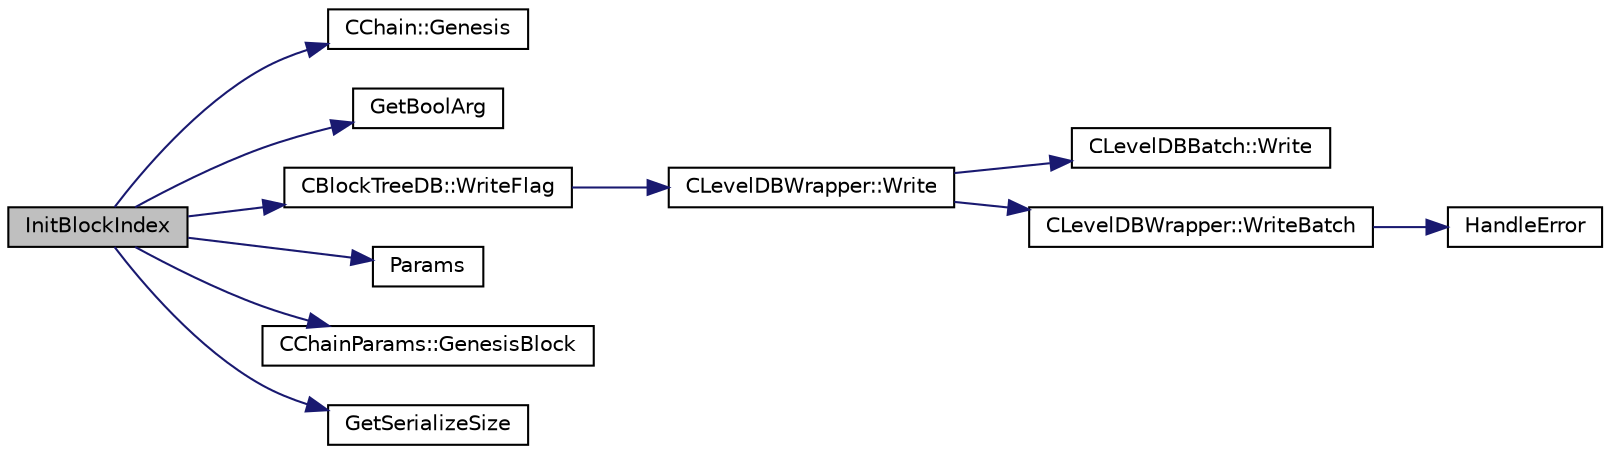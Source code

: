 digraph "InitBlockIndex"
{
  edge [fontname="Helvetica",fontsize="10",labelfontname="Helvetica",labelfontsize="10"];
  node [fontname="Helvetica",fontsize="10",shape=record];
  rankdir="LR";
  Node759 [label="InitBlockIndex",height=0.2,width=0.4,color="black", fillcolor="grey75", style="filled", fontcolor="black"];
  Node759 -> Node760 [color="midnightblue",fontsize="10",style="solid",fontname="Helvetica"];
  Node760 [label="CChain::Genesis",height=0.2,width=0.4,color="black", fillcolor="white", style="filled",URL="$class_c_chain.html#a0af94042e68f7dbc86260d3a54f08a3f",tooltip="Returns the index entry for the genesis block of this chain, or NULL if none. "];
  Node759 -> Node761 [color="midnightblue",fontsize="10",style="solid",fontname="Helvetica"];
  Node761 [label="GetBoolArg",height=0.2,width=0.4,color="black", fillcolor="white", style="filled",URL="$util_8cpp.html#a64d956f1dda7f9a80ab5d594532b906d",tooltip="Return boolean argument or default value. "];
  Node759 -> Node762 [color="midnightblue",fontsize="10",style="solid",fontname="Helvetica"];
  Node762 [label="CBlockTreeDB::WriteFlag",height=0.2,width=0.4,color="black", fillcolor="white", style="filled",URL="$class_c_block_tree_d_b.html#af2f65b70ac5d8a198d4f29a7e909c08a"];
  Node762 -> Node763 [color="midnightblue",fontsize="10",style="solid",fontname="Helvetica"];
  Node763 [label="CLevelDBWrapper::Write",height=0.2,width=0.4,color="black", fillcolor="white", style="filled",URL="$class_c_level_d_b_wrapper.html#a740caa1aefbafc888838ea7f70dc31f4"];
  Node763 -> Node764 [color="midnightblue",fontsize="10",style="solid",fontname="Helvetica"];
  Node764 [label="CLevelDBBatch::Write",height=0.2,width=0.4,color="black", fillcolor="white", style="filled",URL="$class_c_level_d_b_batch.html#ab459da1abafa27e834de9a4cc25b6f2d"];
  Node763 -> Node765 [color="midnightblue",fontsize="10",style="solid",fontname="Helvetica"];
  Node765 [label="CLevelDBWrapper::WriteBatch",height=0.2,width=0.4,color="black", fillcolor="white", style="filled",URL="$class_c_level_d_b_wrapper.html#a820484c9e427f9e3400396e750acf4b8"];
  Node765 -> Node766 [color="midnightblue",fontsize="10",style="solid",fontname="Helvetica"];
  Node766 [label="HandleError",height=0.2,width=0.4,color="black", fillcolor="white", style="filled",URL="$leveldbwrapper_8cpp.html#aea36eb5fddb6266b14ea8cb15e183486"];
  Node759 -> Node767 [color="midnightblue",fontsize="10",style="solid",fontname="Helvetica"];
  Node767 [label="Params",height=0.2,width=0.4,color="black", fillcolor="white", style="filled",URL="$chainparams_8cpp.html#ace5c5b706d71a324a417dd2db394fd4a",tooltip="Return the currently selected parameters. "];
  Node759 -> Node768 [color="midnightblue",fontsize="10",style="solid",fontname="Helvetica"];
  Node768 [label="CChainParams::GenesisBlock",height=0.2,width=0.4,color="black", fillcolor="white", style="filled",URL="$class_c_chain_params.html#aebd6cb9d986eeb2e6c228c04b3c39b42"];
  Node759 -> Node769 [color="midnightblue",fontsize="10",style="solid",fontname="Helvetica"];
  Node769 [label="GetSerializeSize",height=0.2,width=0.4,color="black", fillcolor="white", style="filled",URL="$serialize_8h.html#a48239e478ae730373d1984fe304ca025"];
}

